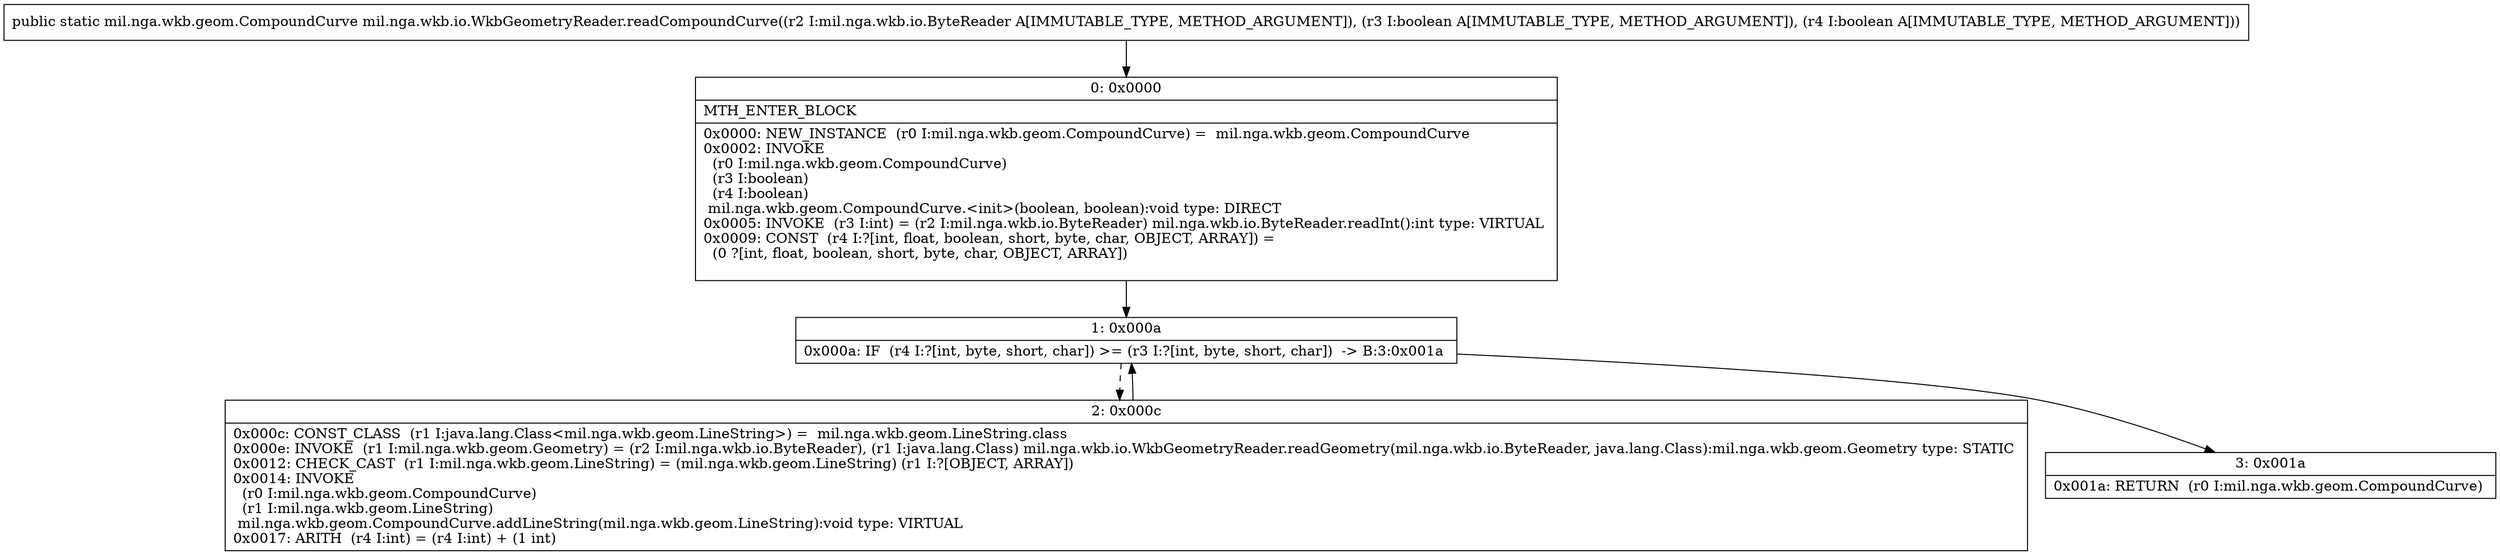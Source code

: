 digraph "CFG formil.nga.wkb.io.WkbGeometryReader.readCompoundCurve(Lmil\/nga\/wkb\/io\/ByteReader;ZZ)Lmil\/nga\/wkb\/geom\/CompoundCurve;" {
Node_0 [shape=record,label="{0\:\ 0x0000|MTH_ENTER_BLOCK\l|0x0000: NEW_INSTANCE  (r0 I:mil.nga.wkb.geom.CompoundCurve) =  mil.nga.wkb.geom.CompoundCurve \l0x0002: INVOKE  \l  (r0 I:mil.nga.wkb.geom.CompoundCurve)\l  (r3 I:boolean)\l  (r4 I:boolean)\l mil.nga.wkb.geom.CompoundCurve.\<init\>(boolean, boolean):void type: DIRECT \l0x0005: INVOKE  (r3 I:int) = (r2 I:mil.nga.wkb.io.ByteReader) mil.nga.wkb.io.ByteReader.readInt():int type: VIRTUAL \l0x0009: CONST  (r4 I:?[int, float, boolean, short, byte, char, OBJECT, ARRAY]) = \l  (0 ?[int, float, boolean, short, byte, char, OBJECT, ARRAY])\l \l}"];
Node_1 [shape=record,label="{1\:\ 0x000a|0x000a: IF  (r4 I:?[int, byte, short, char]) \>= (r3 I:?[int, byte, short, char])  \-\> B:3:0x001a \l}"];
Node_2 [shape=record,label="{2\:\ 0x000c|0x000c: CONST_CLASS  (r1 I:java.lang.Class\<mil.nga.wkb.geom.LineString\>) =  mil.nga.wkb.geom.LineString.class \l0x000e: INVOKE  (r1 I:mil.nga.wkb.geom.Geometry) = (r2 I:mil.nga.wkb.io.ByteReader), (r1 I:java.lang.Class) mil.nga.wkb.io.WkbGeometryReader.readGeometry(mil.nga.wkb.io.ByteReader, java.lang.Class):mil.nga.wkb.geom.Geometry type: STATIC \l0x0012: CHECK_CAST  (r1 I:mil.nga.wkb.geom.LineString) = (mil.nga.wkb.geom.LineString) (r1 I:?[OBJECT, ARRAY]) \l0x0014: INVOKE  \l  (r0 I:mil.nga.wkb.geom.CompoundCurve)\l  (r1 I:mil.nga.wkb.geom.LineString)\l mil.nga.wkb.geom.CompoundCurve.addLineString(mil.nga.wkb.geom.LineString):void type: VIRTUAL \l0x0017: ARITH  (r4 I:int) = (r4 I:int) + (1 int) \l}"];
Node_3 [shape=record,label="{3\:\ 0x001a|0x001a: RETURN  (r0 I:mil.nga.wkb.geom.CompoundCurve) \l}"];
MethodNode[shape=record,label="{public static mil.nga.wkb.geom.CompoundCurve mil.nga.wkb.io.WkbGeometryReader.readCompoundCurve((r2 I:mil.nga.wkb.io.ByteReader A[IMMUTABLE_TYPE, METHOD_ARGUMENT]), (r3 I:boolean A[IMMUTABLE_TYPE, METHOD_ARGUMENT]), (r4 I:boolean A[IMMUTABLE_TYPE, METHOD_ARGUMENT])) }"];
MethodNode -> Node_0;
Node_0 -> Node_1;
Node_1 -> Node_2[style=dashed];
Node_1 -> Node_3;
Node_2 -> Node_1;
}

